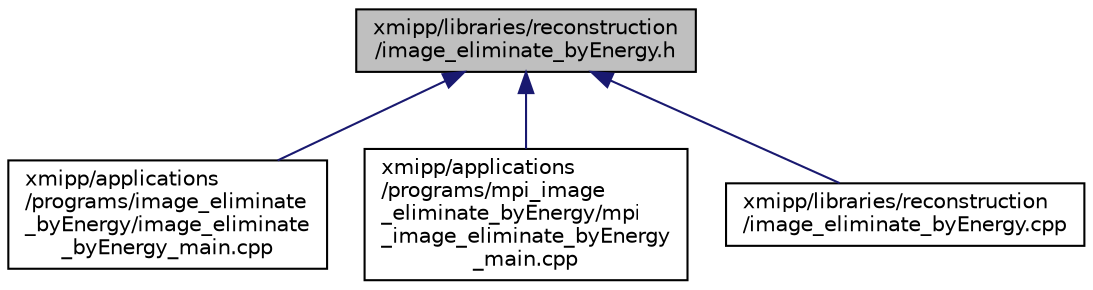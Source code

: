 digraph "xmipp/libraries/reconstruction/image_eliminate_byEnergy.h"
{
  edge [fontname="Helvetica",fontsize="10",labelfontname="Helvetica",labelfontsize="10"];
  node [fontname="Helvetica",fontsize="10",shape=record];
  Node40 [label="xmipp/libraries/reconstruction\l/image_eliminate_byEnergy.h",height=0.2,width=0.4,color="black", fillcolor="grey75", style="filled", fontcolor="black"];
  Node40 -> Node41 [dir="back",color="midnightblue",fontsize="10",style="solid",fontname="Helvetica"];
  Node41 [label="xmipp/applications\l/programs/image_eliminate\l_byEnergy/image_eliminate\l_byEnergy_main.cpp",height=0.2,width=0.4,color="black", fillcolor="white", style="filled",URL="$image__eliminate__byEnergy__main_8cpp.html"];
  Node40 -> Node42 [dir="back",color="midnightblue",fontsize="10",style="solid",fontname="Helvetica"];
  Node42 [label="xmipp/applications\l/programs/mpi_image\l_eliminate_byEnergy/mpi\l_image_eliminate_byEnergy\l_main.cpp",height=0.2,width=0.4,color="black", fillcolor="white", style="filled",URL="$mpi__image__eliminate__byEnergy__main_8cpp.html"];
  Node40 -> Node43 [dir="back",color="midnightblue",fontsize="10",style="solid",fontname="Helvetica"];
  Node43 [label="xmipp/libraries/reconstruction\l/image_eliminate_byEnergy.cpp",height=0.2,width=0.4,color="black", fillcolor="white", style="filled",URL="$image__eliminate__byEnergy_8cpp.html"];
}
